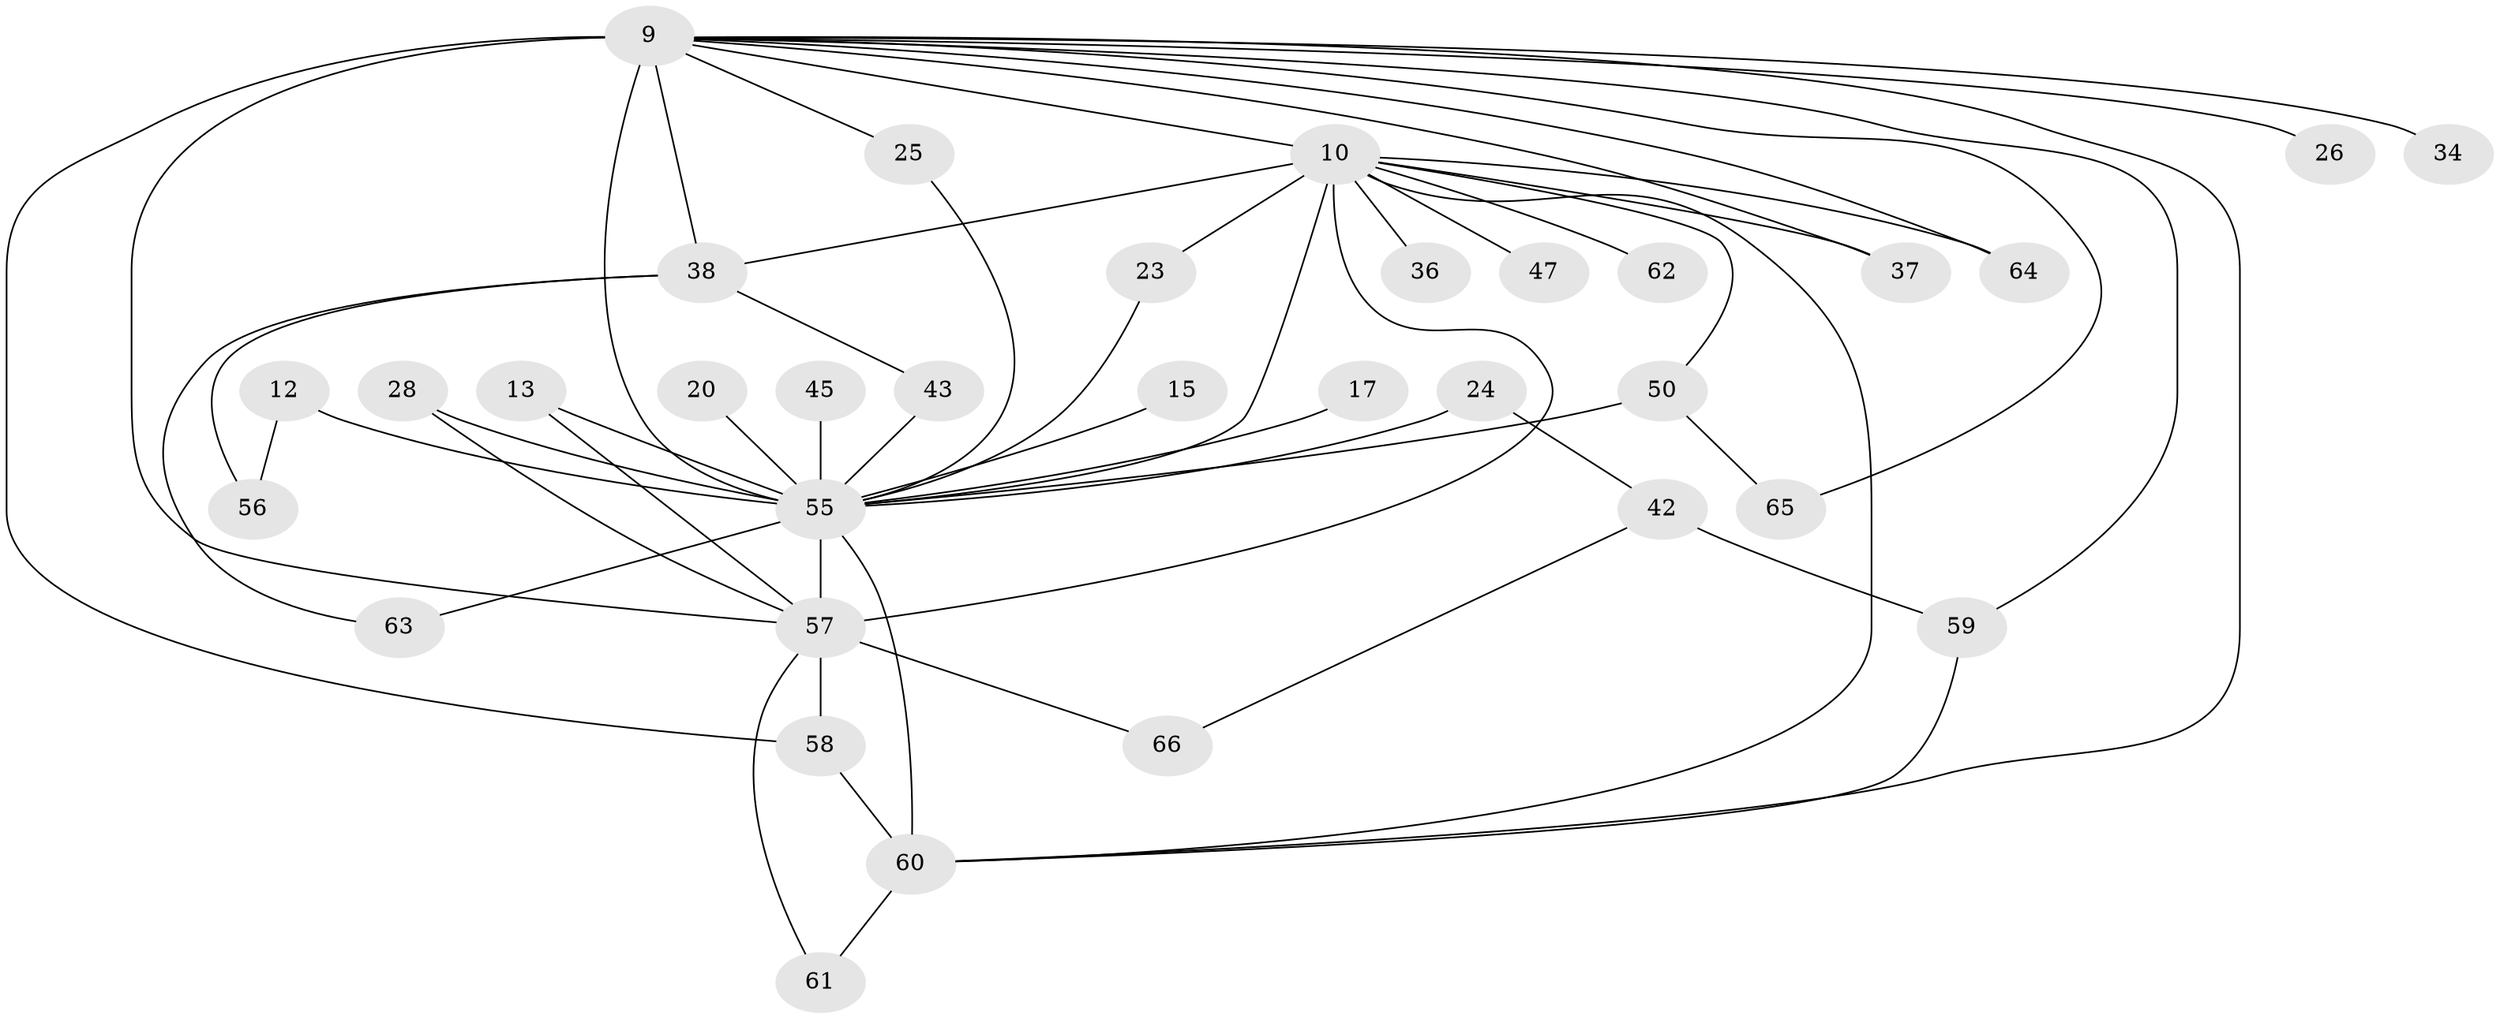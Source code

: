 // original degree distribution, {16: 0.030303030303030304, 17: 0.045454545454545456, 13: 0.015151515151515152, 31: 0.015151515151515152, 15: 0.030303030303030304, 11: 0.015151515151515152, 5: 0.045454545454545456, 3: 0.19696969696969696, 2: 0.5303030303030303, 6: 0.015151515151515152, 4: 0.06060606060606061}
// Generated by graph-tools (version 1.1) at 2025/45/03/09/25 04:45:28]
// undirected, 33 vertices, 55 edges
graph export_dot {
graph [start="1"]
  node [color=gray90,style=filled];
  9 [super="+8"];
  10 [super="+2"];
  12;
  13;
  15;
  17;
  20;
  23;
  24;
  25;
  26;
  28;
  34;
  36;
  37;
  38 [super="+32"];
  42;
  43;
  45;
  47 [super="+14"];
  50 [super="+49+31+16"];
  55 [super="+46+52+21+54+6"];
  56;
  57 [super="+33+7"];
  58 [super="+40"];
  59 [super="+22"];
  60 [super="+39+35+51+48"];
  61;
  62;
  63;
  64 [super="+53"];
  65;
  66;
  9 -- 10 [weight=6];
  9 -- 26 [weight=2];
  9 -- 65;
  9 -- 64 [weight=2];
  9 -- 25;
  9 -- 34 [weight=2];
  9 -- 37;
  9 -- 38 [weight=3];
  9 -- 59;
  9 -- 58;
  9 -- 55 [weight=13];
  9 -- 57 [weight=6];
  9 -- 60;
  10 -- 23;
  10 -- 36 [weight=2];
  10 -- 37;
  10 -- 55 [weight=7];
  10 -- 62 [weight=2];
  10 -- 47 [weight=2];
  10 -- 60 [weight=2];
  10 -- 64;
  10 -- 38;
  10 -- 50 [weight=2];
  10 -- 57 [weight=4];
  12 -- 56;
  12 -- 55 [weight=2];
  13 -- 55;
  13 -- 57;
  15 -- 55 [weight=2];
  17 -- 55 [weight=2];
  20 -- 55 [weight=2];
  23 -- 55;
  24 -- 42;
  24 -- 55;
  25 -- 55;
  28 -- 55;
  28 -- 57;
  38 -- 56;
  38 -- 43;
  38 -- 63;
  42 -- 59 [weight=2];
  42 -- 66;
  43 -- 55;
  45 -- 55 [weight=2];
  50 -- 55 [weight=4];
  50 -- 65;
  55 -- 57 [weight=8];
  55 -- 63;
  55 -- 60 [weight=6];
  57 -- 66;
  57 -- 58;
  57 -- 61;
  58 -- 60;
  59 -- 60;
  60 -- 61;
}
